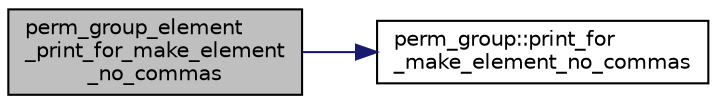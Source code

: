 digraph "perm_group_element_print_for_make_element_no_commas"
{
  edge [fontname="Helvetica",fontsize="10",labelfontname="Helvetica",labelfontsize="10"];
  node [fontname="Helvetica",fontsize="10",shape=record];
  rankdir="LR";
  Node8493 [label="perm_group_element\l_print_for_make_element\l_no_commas",height=0.2,width=0.4,color="black", fillcolor="grey75", style="filled", fontcolor="black"];
  Node8493 -> Node8494 [color="midnightblue",fontsize="10",style="solid",fontname="Helvetica"];
  Node8494 [label="perm_group::print_for\l_make_element_no_commas",height=0.2,width=0.4,color="black", fillcolor="white", style="filled",URL="$df/d0a/classperm__group.html#a2150133c6dec78dbfc16edafff6eae6c"];
}
